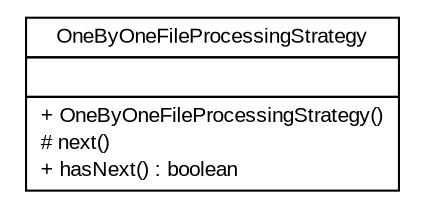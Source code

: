 #!/usr/local/bin/dot
#
# Class diagram 
# Generated by UMLGraph version R5_6 (http://www.umlgraph.org/)
#

digraph G {
	edge [fontname="arial",fontsize=10,labelfontname="arial",labelfontsize=10];
	node [fontname="arial",fontsize=10,shape=plaintext];
	nodesep=0.25;
	ranksep=0.5;
	// com.github.mkolisnyk.muto.generator.filestrategies.OneByOneFileProcessingStrategy
	c58 [label=<<table title="com.github.mkolisnyk.muto.generator.filestrategies.OneByOneFileProcessingStrategy" border="0" cellborder="1" cellspacing="0" cellpadding="2" port="p" href="./OneByOneFileProcessingStrategy.html">
		<tr><td><table border="0" cellspacing="0" cellpadding="1">
<tr><td align="center" balign="center"> OneByOneFileProcessingStrategy </td></tr>
		</table></td></tr>
		<tr><td><table border="0" cellspacing="0" cellpadding="1">
<tr><td align="left" balign="left">  </td></tr>
		</table></td></tr>
		<tr><td><table border="0" cellspacing="0" cellpadding="1">
<tr><td align="left" balign="left"> + OneByOneFileProcessingStrategy() </td></tr>
<tr><td align="left" balign="left"> # next() </td></tr>
<tr><td align="left" balign="left"> + hasNext() : boolean </td></tr>
		</table></td></tr>
		</table>>, URL="./OneByOneFileProcessingStrategy.html", fontname="arial", fontcolor="black", fontsize=10.0];
}

